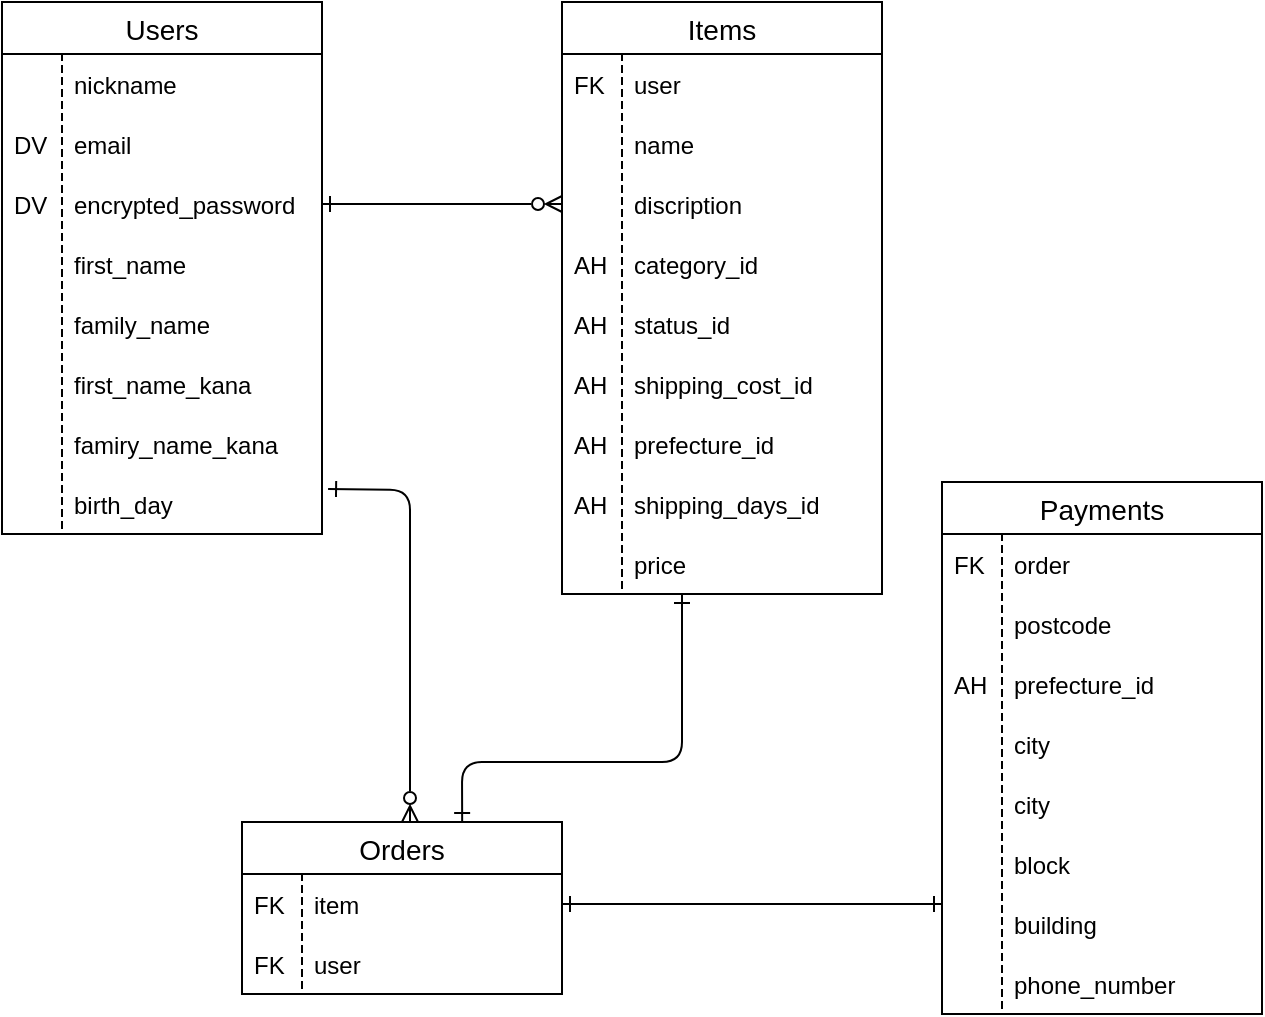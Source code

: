 <mxfile>
    <diagram id="qIR6zpNNOyHPsy3vHdS4" name="ページ1">
        <mxGraphModel dx="663" dy="470" grid="1" gridSize="10" guides="1" tooltips="1" connect="1" arrows="1" fold="1" page="1" pageScale="1" pageWidth="827" pageHeight="1169" math="0" shadow="0">
            <root>
                <mxCell id="0"/>
                <mxCell id="1" parent="0"/>
                <mxCell id="255" value="Items" style="swimlane;fontStyle=0;childLayout=stackLayout;horizontal=1;startSize=26;horizontalStack=0;resizeParent=1;resizeParentMax=0;resizeLast=0;collapsible=1;marginBottom=0;align=center;fontSize=14;" parent="1" vertex="1">
                    <mxGeometry x="310" y="40" width="160" height="296" as="geometry"/>
                </mxCell>
                <mxCell id="260" value="user" style="shape=partialRectangle;fillColor=none;align=left;verticalAlign=middle;strokeColor=none;spacingLeft=34;rotatable=0;points=[[0,0.5],[1,0.5]];portConstraint=eastwest;dropTarget=0;" parent="255" vertex="1">
                    <mxGeometry y="26" width="160" height="30" as="geometry"/>
                </mxCell>
                <mxCell id="261" value="FK" style="shape=partialRectangle;top=0;left=0;bottom=0;fillColor=none;stokeWidth=1;dashed=1;align=left;verticalAlign=middle;spacingLeft=4;spacingRight=4;overflow=hidden;rotatable=0;points=[];portConstraint=eastwest;part=1;" parent="260" vertex="1" connectable="0">
                    <mxGeometry width="30" height="30" as="geometry"/>
                </mxCell>
                <mxCell id="263" value="name" style="shape=partialRectangle;fillColor=none;align=left;verticalAlign=middle;strokeColor=none;spacingLeft=34;rotatable=0;points=[[0,0.5],[1,0.5]];portConstraint=eastwest;dropTarget=0;" parent="255" vertex="1">
                    <mxGeometry y="56" width="160" height="30" as="geometry"/>
                </mxCell>
                <mxCell id="264" value="" style="shape=partialRectangle;top=0;left=0;bottom=0;fillColor=none;stokeWidth=1;dashed=1;align=left;verticalAlign=middle;spacingLeft=4;spacingRight=4;overflow=hidden;rotatable=0;points=[];portConstraint=eastwest;part=1;" parent="263" vertex="1" connectable="0">
                    <mxGeometry width="30" height="30" as="geometry"/>
                </mxCell>
                <mxCell id="265" value="discription" style="shape=partialRectangle;fillColor=none;align=left;verticalAlign=middle;strokeColor=none;spacingLeft=34;rotatable=0;points=[[0,0.5],[1,0.5]];portConstraint=eastwest;dropTarget=0;" parent="255" vertex="1">
                    <mxGeometry y="86" width="160" height="30" as="geometry"/>
                </mxCell>
                <mxCell id="266" value="" style="shape=partialRectangle;top=0;left=0;bottom=0;fillColor=none;stokeWidth=1;dashed=1;align=left;verticalAlign=middle;spacingLeft=4;spacingRight=4;overflow=hidden;rotatable=0;points=[];portConstraint=eastwest;part=1;" parent="265" vertex="1" connectable="0">
                    <mxGeometry width="30" height="30" as="geometry"/>
                </mxCell>
                <mxCell id="267" value="category_id" style="shape=partialRectangle;fillColor=none;align=left;verticalAlign=middle;strokeColor=none;spacingLeft=34;rotatable=0;points=[[0,0.5],[1,0.5]];portConstraint=eastwest;dropTarget=0;" parent="255" vertex="1">
                    <mxGeometry y="116" width="160" height="30" as="geometry"/>
                </mxCell>
                <mxCell id="268" value="AH" style="shape=partialRectangle;top=0;left=0;bottom=0;fillColor=none;stokeWidth=1;dashed=1;align=left;verticalAlign=middle;spacingLeft=4;spacingRight=4;overflow=hidden;rotatable=0;points=[];portConstraint=eastwest;part=1;" parent="267" vertex="1" connectable="0">
                    <mxGeometry width="30" height="30" as="geometry"/>
                </mxCell>
                <mxCell id="269" value="status_id" style="shape=partialRectangle;fillColor=none;align=left;verticalAlign=middle;strokeColor=none;spacingLeft=34;rotatable=0;points=[[0,0.5],[1,0.5]];portConstraint=eastwest;dropTarget=0;" parent="255" vertex="1">
                    <mxGeometry y="146" width="160" height="30" as="geometry"/>
                </mxCell>
                <mxCell id="270" value="AH" style="shape=partialRectangle;top=0;left=0;bottom=0;fillColor=none;stokeWidth=1;dashed=1;align=left;verticalAlign=middle;spacingLeft=4;spacingRight=4;overflow=hidden;rotatable=0;points=[];portConstraint=eastwest;part=1;" parent="269" vertex="1" connectable="0">
                    <mxGeometry width="30" height="30" as="geometry"/>
                </mxCell>
                <mxCell id="271" value="shipping_cost_id" style="shape=partialRectangle;fillColor=none;align=left;verticalAlign=middle;strokeColor=none;spacingLeft=34;rotatable=0;points=[[0,0.5],[1,0.5]];portConstraint=eastwest;dropTarget=0;" parent="255" vertex="1">
                    <mxGeometry y="176" width="160" height="30" as="geometry"/>
                </mxCell>
                <mxCell id="272" value="AH" style="shape=partialRectangle;top=0;left=0;bottom=0;fillColor=none;stokeWidth=1;dashed=1;align=left;verticalAlign=middle;spacingLeft=4;spacingRight=4;overflow=hidden;rotatable=0;points=[];portConstraint=eastwest;part=1;" parent="271" vertex="1" connectable="0">
                    <mxGeometry width="30" height="30" as="geometry"/>
                </mxCell>
                <mxCell id="273" value="prefecture_id" style="shape=partialRectangle;fillColor=none;align=left;verticalAlign=middle;strokeColor=none;spacingLeft=34;rotatable=0;points=[[0,0.5],[1,0.5]];portConstraint=eastwest;dropTarget=0;" parent="255" vertex="1">
                    <mxGeometry y="206" width="160" height="30" as="geometry"/>
                </mxCell>
                <mxCell id="274" value="AH" style="shape=partialRectangle;top=0;left=0;bottom=0;fillColor=none;stokeWidth=1;dashed=1;align=left;verticalAlign=middle;spacingLeft=4;spacingRight=4;overflow=hidden;rotatable=0;points=[];portConstraint=eastwest;part=1;" parent="273" vertex="1" connectable="0">
                    <mxGeometry width="30" height="30" as="geometry"/>
                </mxCell>
                <mxCell id="275" value="shipping_days_id" style="shape=partialRectangle;fillColor=none;align=left;verticalAlign=middle;strokeColor=none;spacingLeft=34;rotatable=0;points=[[0,0.5],[1,0.5]];portConstraint=eastwest;dropTarget=0;" parent="255" vertex="1">
                    <mxGeometry y="236" width="160" height="30" as="geometry"/>
                </mxCell>
                <mxCell id="276" value="AH" style="shape=partialRectangle;top=0;left=0;bottom=0;fillColor=none;stokeWidth=1;dashed=1;align=left;verticalAlign=middle;spacingLeft=4;spacingRight=4;overflow=hidden;rotatable=0;points=[];portConstraint=eastwest;part=1;" parent="275" vertex="1" connectable="0">
                    <mxGeometry width="30" height="30" as="geometry"/>
                </mxCell>
                <mxCell id="277" value="price" style="shape=partialRectangle;fillColor=none;align=left;verticalAlign=middle;strokeColor=none;spacingLeft=34;rotatable=0;points=[[0,0.5],[1,0.5]];portConstraint=eastwest;dropTarget=0;" parent="255" vertex="1">
                    <mxGeometry y="266" width="160" height="30" as="geometry"/>
                </mxCell>
                <mxCell id="278" value="" style="shape=partialRectangle;top=0;left=0;bottom=0;fillColor=none;stokeWidth=1;dashed=1;align=left;verticalAlign=middle;spacingLeft=4;spacingRight=4;overflow=hidden;rotatable=0;points=[];portConstraint=eastwest;part=1;" parent="277" vertex="1" connectable="0">
                    <mxGeometry width="30" height="30" as="geometry"/>
                </mxCell>
                <mxCell id="344" style="edgeStyle=none;html=1;endArrow=ERzeroToMany;endFill=0;startArrow=ERone;startFill=0;exitX=1.019;exitY=0.25;exitDx=0;exitDy=0;exitPerimeter=0;" parent="1" source="315" edge="1">
                    <mxGeometry relative="1" as="geometry">
                        <mxPoint x="234" y="450" as="targetPoint"/>
                        <Array as="points">
                            <mxPoint x="234" y="284"/>
                        </Array>
                    </mxGeometry>
                </mxCell>
                <mxCell id="288" value="Users" style="swimlane;fontStyle=0;childLayout=stackLayout;horizontal=1;startSize=26;horizontalStack=0;resizeParent=1;resizeParentMax=0;resizeLast=0;collapsible=1;marginBottom=0;align=center;fontSize=14;" parent="1" vertex="1">
                    <mxGeometry x="30" y="40" width="160" height="266" as="geometry"/>
                </mxCell>
                <mxCell id="305" value="nickname" style="shape=partialRectangle;fillColor=none;align=left;verticalAlign=middle;strokeColor=none;spacingLeft=34;rotatable=0;points=[[0,0.5],[1,0.5]];portConstraint=eastwest;dropTarget=0;" parent="288" vertex="1">
                    <mxGeometry y="26" width="160" height="30" as="geometry"/>
                </mxCell>
                <mxCell id="306" value="" style="shape=partialRectangle;top=0;left=0;bottom=0;fillColor=none;stokeWidth=1;dashed=1;align=left;verticalAlign=middle;spacingLeft=4;spacingRight=4;overflow=hidden;rotatable=0;points=[];portConstraint=eastwest;part=1;" parent="305" vertex="1" connectable="0">
                    <mxGeometry width="30" height="30" as="geometry"/>
                </mxCell>
                <mxCell id="303" value="email" style="shape=partialRectangle;fillColor=none;align=left;verticalAlign=middle;strokeColor=none;spacingLeft=34;rotatable=0;points=[[0,0.5],[1,0.5]];portConstraint=eastwest;dropTarget=0;" parent="288" vertex="1">
                    <mxGeometry y="56" width="160" height="30" as="geometry"/>
                </mxCell>
                <mxCell id="304" value="DV" style="shape=partialRectangle;top=0;left=0;bottom=0;fillColor=none;stokeWidth=1;dashed=1;align=left;verticalAlign=middle;spacingLeft=4;spacingRight=4;overflow=hidden;rotatable=0;points=[];portConstraint=eastwest;part=1;" parent="303" vertex="1" connectable="0">
                    <mxGeometry width="30" height="30" as="geometry"/>
                </mxCell>
                <mxCell id="301" value="encrypted_password" style="shape=partialRectangle;fillColor=none;align=left;verticalAlign=middle;strokeColor=none;spacingLeft=34;rotatable=0;points=[[0,0.5],[1,0.5]];portConstraint=eastwest;dropTarget=0;" parent="288" vertex="1">
                    <mxGeometry y="86" width="160" height="30" as="geometry"/>
                </mxCell>
                <mxCell id="302" value="DV" style="shape=partialRectangle;top=0;left=0;bottom=0;fillColor=none;stokeWidth=1;dashed=1;align=left;verticalAlign=middle;spacingLeft=4;spacingRight=4;overflow=hidden;rotatable=0;points=[];portConstraint=eastwest;part=1;" parent="301" vertex="1" connectable="0">
                    <mxGeometry width="30" height="30" as="geometry"/>
                </mxCell>
                <mxCell id="307" value="first_name" style="shape=partialRectangle;fillColor=none;align=left;verticalAlign=middle;strokeColor=none;spacingLeft=34;rotatable=0;points=[[0,0.5],[1,0.5]];portConstraint=eastwest;dropTarget=0;" parent="288" vertex="1">
                    <mxGeometry y="116" width="160" height="30" as="geometry"/>
                </mxCell>
                <mxCell id="308" value="" style="shape=partialRectangle;top=0;left=0;bottom=0;fillColor=none;stokeWidth=1;dashed=1;align=left;verticalAlign=middle;spacingLeft=4;spacingRight=4;overflow=hidden;rotatable=0;points=[];portConstraint=eastwest;part=1;" parent="307" vertex="1" connectable="0">
                    <mxGeometry width="30" height="30" as="geometry"/>
                </mxCell>
                <mxCell id="309" value="family_name" style="shape=partialRectangle;fillColor=none;align=left;verticalAlign=middle;strokeColor=none;spacingLeft=34;rotatable=0;points=[[0,0.5],[1,0.5]];portConstraint=eastwest;dropTarget=0;" parent="288" vertex="1">
                    <mxGeometry y="146" width="160" height="30" as="geometry"/>
                </mxCell>
                <mxCell id="310" value="" style="shape=partialRectangle;top=0;left=0;bottom=0;fillColor=none;stokeWidth=1;dashed=1;align=left;verticalAlign=middle;spacingLeft=4;spacingRight=4;overflow=hidden;rotatable=0;points=[];portConstraint=eastwest;part=1;" parent="309" vertex="1" connectable="0">
                    <mxGeometry width="30" height="30" as="geometry"/>
                </mxCell>
                <mxCell id="311" value="first_name_kana" style="shape=partialRectangle;fillColor=none;align=left;verticalAlign=middle;strokeColor=none;spacingLeft=34;rotatable=0;points=[[0,0.5],[1,0.5]];portConstraint=eastwest;dropTarget=0;" parent="288" vertex="1">
                    <mxGeometry y="176" width="160" height="30" as="geometry"/>
                </mxCell>
                <mxCell id="312" value="" style="shape=partialRectangle;top=0;left=0;bottom=0;fillColor=none;stokeWidth=1;dashed=1;align=left;verticalAlign=middle;spacingLeft=4;spacingRight=4;overflow=hidden;rotatable=0;points=[];portConstraint=eastwest;part=1;" parent="311" vertex="1" connectable="0">
                    <mxGeometry width="30" height="30" as="geometry"/>
                </mxCell>
                <mxCell id="313" value="famiry_name_kana" style="shape=partialRectangle;fillColor=none;align=left;verticalAlign=middle;strokeColor=none;spacingLeft=34;rotatable=0;points=[[0,0.5],[1,0.5]];portConstraint=eastwest;dropTarget=0;" parent="288" vertex="1">
                    <mxGeometry y="206" width="160" height="30" as="geometry"/>
                </mxCell>
                <mxCell id="314" value="" style="shape=partialRectangle;top=0;left=0;bottom=0;fillColor=none;stokeWidth=1;dashed=1;align=left;verticalAlign=middle;spacingLeft=4;spacingRight=4;overflow=hidden;rotatable=0;points=[];portConstraint=eastwest;part=1;" parent="313" vertex="1" connectable="0">
                    <mxGeometry width="30" height="30" as="geometry"/>
                </mxCell>
                <mxCell id="315" value="birth_day" style="shape=partialRectangle;fillColor=none;align=left;verticalAlign=middle;strokeColor=none;spacingLeft=34;rotatable=0;points=[[0,0.5],[1,0.5]];portConstraint=eastwest;dropTarget=0;" parent="288" vertex="1">
                    <mxGeometry y="236" width="160" height="30" as="geometry"/>
                </mxCell>
                <mxCell id="316" value="" style="shape=partialRectangle;top=0;left=0;bottom=0;fillColor=none;stokeWidth=1;dashed=1;align=left;verticalAlign=middle;spacingLeft=4;spacingRight=4;overflow=hidden;rotatable=0;points=[];portConstraint=eastwest;part=1;" parent="315" vertex="1" connectable="0">
                    <mxGeometry width="30" height="30" as="geometry"/>
                </mxCell>
                <mxCell id="317" value="Orders" style="swimlane;fontStyle=0;childLayout=stackLayout;horizontal=1;startSize=26;horizontalStack=0;resizeParent=1;resizeParentMax=0;resizeLast=0;collapsible=1;marginBottom=0;align=center;fontSize=14;" parent="1" vertex="1">
                    <mxGeometry x="150" y="450" width="160" height="86" as="geometry"/>
                </mxCell>
                <mxCell id="321" value="item" style="shape=partialRectangle;fillColor=none;align=left;verticalAlign=middle;strokeColor=none;spacingLeft=34;rotatable=0;points=[[0,0.5],[1,0.5]];portConstraint=eastwest;dropTarget=0;" parent="317" vertex="1">
                    <mxGeometry y="26" width="160" height="30" as="geometry"/>
                </mxCell>
                <mxCell id="322" value="FK" style="shape=partialRectangle;top=0;left=0;bottom=0;fillColor=none;stokeWidth=1;dashed=1;align=left;verticalAlign=middle;spacingLeft=4;spacingRight=4;overflow=hidden;rotatable=0;points=[];portConstraint=eastwest;part=1;" parent="321" vertex="1" connectable="0">
                    <mxGeometry width="30" height="30" as="geometry"/>
                </mxCell>
                <mxCell id="323" value="user" style="shape=partialRectangle;fillColor=none;align=left;verticalAlign=middle;strokeColor=none;spacingLeft=34;rotatable=0;points=[[0,0.5],[1,0.5]];portConstraint=eastwest;dropTarget=0;" parent="317" vertex="1">
                    <mxGeometry y="56" width="160" height="30" as="geometry"/>
                </mxCell>
                <mxCell id="324" value="FK" style="shape=partialRectangle;top=0;left=0;bottom=0;fillColor=none;stokeWidth=1;dashed=1;align=left;verticalAlign=middle;spacingLeft=4;spacingRight=4;overflow=hidden;rotatable=0;points=[];portConstraint=eastwest;part=1;" parent="323" vertex="1" connectable="0">
                    <mxGeometry width="30" height="30" as="geometry"/>
                </mxCell>
                <mxCell id="325" value="Payments" style="swimlane;fontStyle=0;childLayout=stackLayout;horizontal=1;startSize=26;horizontalStack=0;resizeParent=1;resizeParentMax=0;resizeLast=0;collapsible=1;marginBottom=0;align=center;fontSize=14;" parent="1" vertex="1">
                    <mxGeometry x="500" y="280" width="160" height="266" as="geometry"/>
                </mxCell>
                <mxCell id="329" value="order" style="shape=partialRectangle;fillColor=none;align=left;verticalAlign=middle;strokeColor=none;spacingLeft=34;rotatable=0;points=[[0,0.5],[1,0.5]];portConstraint=eastwest;dropTarget=0;" parent="325" vertex="1">
                    <mxGeometry y="26" width="160" height="30" as="geometry"/>
                </mxCell>
                <mxCell id="330" value="FK" style="shape=partialRectangle;top=0;left=0;bottom=0;fillColor=none;stokeWidth=1;dashed=1;align=left;verticalAlign=middle;spacingLeft=4;spacingRight=4;overflow=hidden;rotatable=0;points=[];portConstraint=eastwest;part=1;" parent="329" vertex="1" connectable="0">
                    <mxGeometry width="30" height="30" as="geometry"/>
                </mxCell>
                <mxCell id="331" value="postcode" style="shape=partialRectangle;fillColor=none;align=left;verticalAlign=middle;strokeColor=none;spacingLeft=34;rotatable=0;points=[[0,0.5],[1,0.5]];portConstraint=eastwest;dropTarget=0;" parent="325" vertex="1">
                    <mxGeometry y="56" width="160" height="30" as="geometry"/>
                </mxCell>
                <mxCell id="332" value="" style="shape=partialRectangle;top=0;left=0;bottom=0;fillColor=none;stokeWidth=1;dashed=1;align=left;verticalAlign=middle;spacingLeft=4;spacingRight=4;overflow=hidden;rotatable=0;points=[];portConstraint=eastwest;part=1;" parent="331" vertex="1" connectable="0">
                    <mxGeometry width="30" height="30" as="geometry"/>
                </mxCell>
                <mxCell id="333" value="prefecture_id" style="shape=partialRectangle;fillColor=none;align=left;verticalAlign=middle;strokeColor=none;spacingLeft=34;rotatable=0;points=[[0,0.5],[1,0.5]];portConstraint=eastwest;dropTarget=0;" parent="325" vertex="1">
                    <mxGeometry y="86" width="160" height="30" as="geometry"/>
                </mxCell>
                <mxCell id="334" value="AH" style="shape=partialRectangle;top=0;left=0;bottom=0;fillColor=none;stokeWidth=1;dashed=1;align=left;verticalAlign=middle;spacingLeft=4;spacingRight=4;overflow=hidden;rotatable=0;points=[];portConstraint=eastwest;part=1;" parent="333" vertex="1" connectable="0">
                    <mxGeometry width="30" height="30" as="geometry"/>
                </mxCell>
                <mxCell id="345" value="city" style="shape=partialRectangle;fillColor=none;align=left;verticalAlign=middle;strokeColor=none;spacingLeft=34;rotatable=0;points=[[0,0.5],[1,0.5]];portConstraint=eastwest;dropTarget=0;" parent="325" vertex="1">
                    <mxGeometry y="116" width="160" height="30" as="geometry"/>
                </mxCell>
                <mxCell id="346" value="" style="shape=partialRectangle;top=0;left=0;bottom=0;fillColor=none;stokeWidth=1;dashed=1;align=left;verticalAlign=middle;spacingLeft=4;spacingRight=4;overflow=hidden;rotatable=0;points=[];portConstraint=eastwest;part=1;" parent="345" vertex="1" connectable="0">
                    <mxGeometry width="30" height="30" as="geometry"/>
                </mxCell>
                <mxCell id="335" value="city" style="shape=partialRectangle;fillColor=none;align=left;verticalAlign=middle;strokeColor=none;spacingLeft=34;rotatable=0;points=[[0,0.5],[1,0.5]];portConstraint=eastwest;dropTarget=0;" parent="325" vertex="1">
                    <mxGeometry y="146" width="160" height="30" as="geometry"/>
                </mxCell>
                <mxCell id="336" value="" style="shape=partialRectangle;top=0;left=0;bottom=0;fillColor=none;stokeWidth=1;dashed=1;align=left;verticalAlign=middle;spacingLeft=4;spacingRight=4;overflow=hidden;rotatable=0;points=[];portConstraint=eastwest;part=1;" parent="335" vertex="1" connectable="0">
                    <mxGeometry width="30" height="30" as="geometry"/>
                </mxCell>
                <mxCell id="337" value="block" style="shape=partialRectangle;fillColor=none;align=left;verticalAlign=middle;strokeColor=none;spacingLeft=34;rotatable=0;points=[[0,0.5],[1,0.5]];portConstraint=eastwest;dropTarget=0;" parent="325" vertex="1">
                    <mxGeometry y="176" width="160" height="30" as="geometry"/>
                </mxCell>
                <mxCell id="338" value="" style="shape=partialRectangle;top=0;left=0;bottom=0;fillColor=none;stokeWidth=1;dashed=1;align=left;verticalAlign=middle;spacingLeft=4;spacingRight=4;overflow=hidden;rotatable=0;points=[];portConstraint=eastwest;part=1;" parent="337" vertex="1" connectable="0">
                    <mxGeometry width="30" height="30" as="geometry"/>
                </mxCell>
                <mxCell id="339" value="building" style="shape=partialRectangle;fillColor=none;align=left;verticalAlign=middle;strokeColor=none;spacingLeft=34;rotatable=0;points=[[0,0.5],[1,0.5]];portConstraint=eastwest;dropTarget=0;" parent="325" vertex="1">
                    <mxGeometry y="206" width="160" height="30" as="geometry"/>
                </mxCell>
                <mxCell id="340" value="" style="shape=partialRectangle;top=0;left=0;bottom=0;fillColor=none;stokeWidth=1;dashed=1;align=left;verticalAlign=middle;spacingLeft=4;spacingRight=4;overflow=hidden;rotatable=0;points=[];portConstraint=eastwest;part=1;" parent="339" vertex="1" connectable="0">
                    <mxGeometry width="30" height="30" as="geometry"/>
                </mxCell>
                <mxCell id="341" value="phone_number" style="shape=partialRectangle;fillColor=none;align=left;verticalAlign=middle;strokeColor=none;spacingLeft=34;rotatable=0;points=[[0,0.5],[1,0.5]];portConstraint=eastwest;dropTarget=0;" parent="325" vertex="1">
                    <mxGeometry y="236" width="160" height="30" as="geometry"/>
                </mxCell>
                <mxCell id="342" value="" style="shape=partialRectangle;top=0;left=0;bottom=0;fillColor=none;stokeWidth=1;dashed=1;align=left;verticalAlign=middle;spacingLeft=4;spacingRight=4;overflow=hidden;rotatable=0;points=[];portConstraint=eastwest;part=1;" parent="341" vertex="1" connectable="0">
                    <mxGeometry width="30" height="30" as="geometry"/>
                </mxCell>
                <mxCell id="343" style="edgeStyle=none;html=1;exitX=1;exitY=0.5;exitDx=0;exitDy=0;entryX=0;entryY=0.5;entryDx=0;entryDy=0;endArrow=ERzeroToMany;endFill=0;startArrow=ERone;startFill=0;" parent="1" source="301" target="265" edge="1">
                    <mxGeometry relative="1" as="geometry"/>
                </mxCell>
                <mxCell id="347" style="edgeStyle=none;html=1;exitX=1;exitY=0.5;exitDx=0;exitDy=0;startArrow=ERone;startFill=0;endArrow=ERone;endFill=0;" parent="1" source="321" edge="1">
                    <mxGeometry relative="1" as="geometry">
                        <mxPoint x="500" y="491" as="targetPoint"/>
                    </mxGeometry>
                </mxCell>
                <mxCell id="349" style="edgeStyle=none;html=1;startArrow=ERone;startFill=0;endArrow=ERone;endFill=0;entryX=0.688;entryY=-0.006;entryDx=0;entryDy=0;entryPerimeter=0;exitX=0.375;exitY=1.017;exitDx=0;exitDy=0;exitPerimeter=0;" parent="1" source="277" target="317" edge="1">
                    <mxGeometry relative="1" as="geometry">
                        <mxPoint x="340" y="430" as="targetPoint"/>
                        <mxPoint x="350" y="480" as="sourcePoint"/>
                        <Array as="points">
                            <mxPoint x="370" y="420"/>
                            <mxPoint x="260" y="420"/>
                        </Array>
                    </mxGeometry>
                </mxCell>
            </root>
        </mxGraphModel>
    </diagram>
</mxfile>